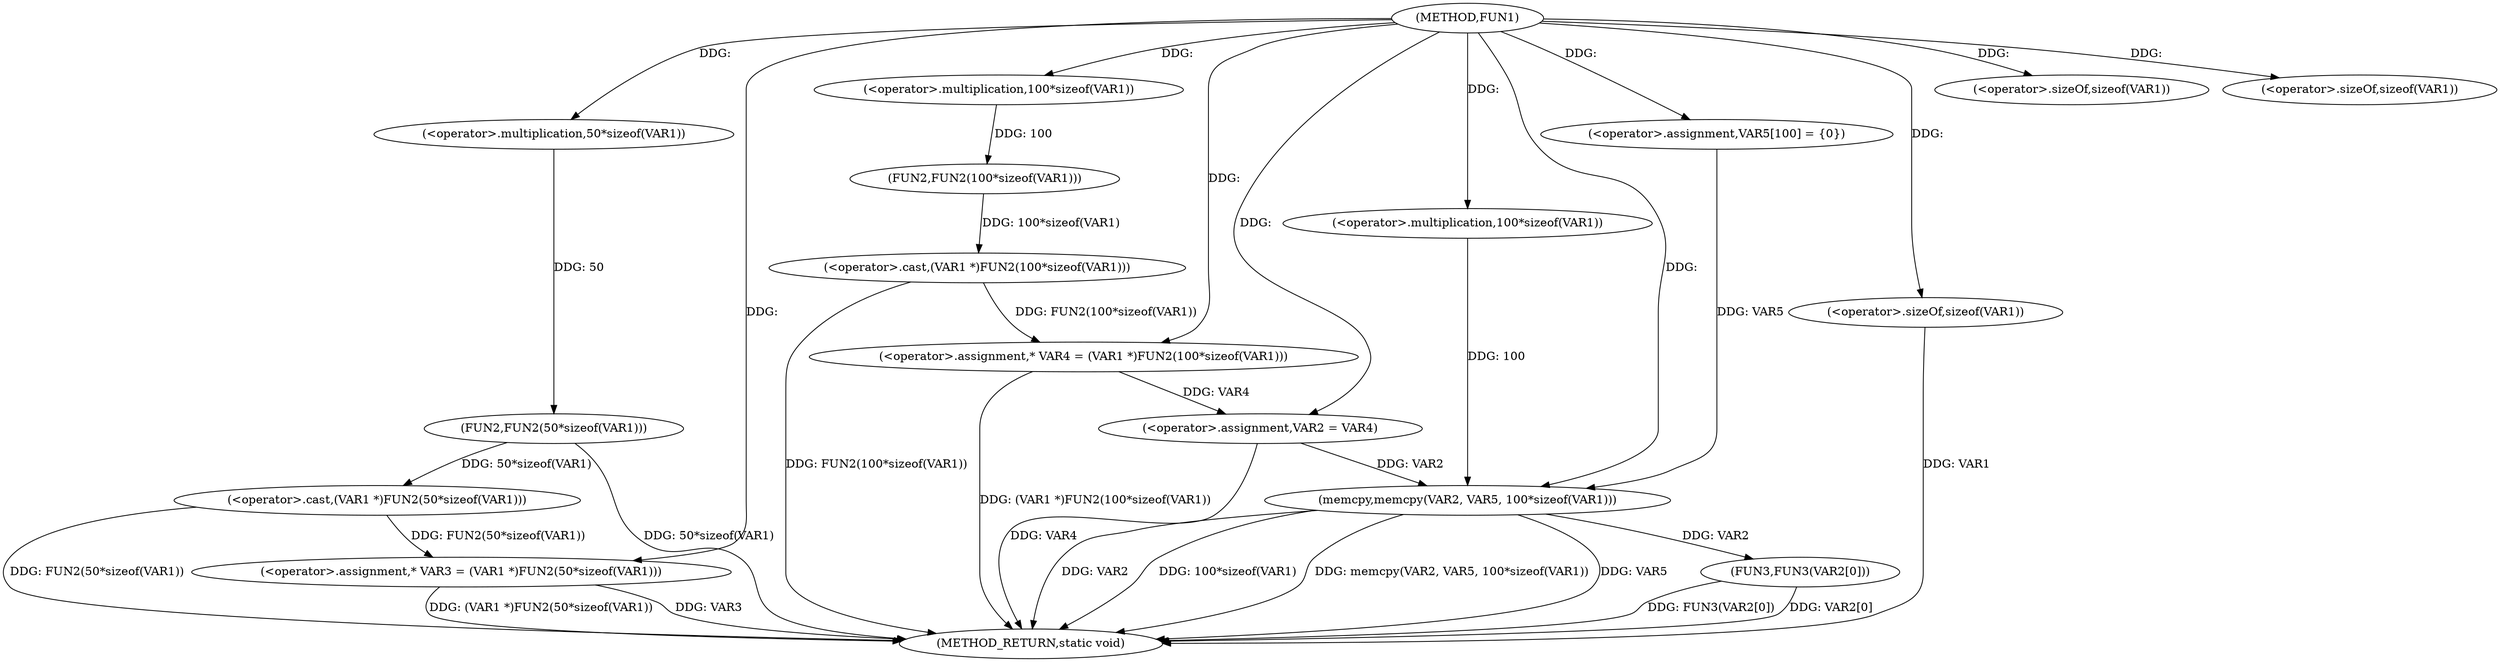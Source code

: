 digraph FUN1 {  
"1000100" [label = "(METHOD,FUN1)" ]
"1000143" [label = "(METHOD_RETURN,static void)" ]
"1000104" [label = "(<operator>.assignment,* VAR3 = (VAR1 *)FUN2(50*sizeof(VAR1)))" ]
"1000106" [label = "(<operator>.cast,(VAR1 *)FUN2(50*sizeof(VAR1)))" ]
"1000108" [label = "(FUN2,FUN2(50*sizeof(VAR1)))" ]
"1000109" [label = "(<operator>.multiplication,50*sizeof(VAR1))" ]
"1000111" [label = "(<operator>.sizeOf,sizeof(VAR1))" ]
"1000114" [label = "(<operator>.assignment,* VAR4 = (VAR1 *)FUN2(100*sizeof(VAR1)))" ]
"1000116" [label = "(<operator>.cast,(VAR1 *)FUN2(100*sizeof(VAR1)))" ]
"1000118" [label = "(FUN2,FUN2(100*sizeof(VAR1)))" ]
"1000119" [label = "(<operator>.multiplication,100*sizeof(VAR1))" ]
"1000121" [label = "(<operator>.sizeOf,sizeof(VAR1))" ]
"1000125" [label = "(<operator>.assignment,VAR2 = VAR4)" ]
"1000130" [label = "(<operator>.assignment,VAR5[100] = {0})" ]
"1000132" [label = "(memcpy,memcpy(VAR2, VAR5, 100*sizeof(VAR1)))" ]
"1000135" [label = "(<operator>.multiplication,100*sizeof(VAR1))" ]
"1000137" [label = "(<operator>.sizeOf,sizeof(VAR1))" ]
"1000139" [label = "(FUN3,FUN3(VAR2[0]))" ]
  "1000106" -> "1000143"  [ label = "DDG: FUN2(50*sizeof(VAR1))"] 
  "1000104" -> "1000143"  [ label = "DDG: VAR3"] 
  "1000139" -> "1000143"  [ label = "DDG: VAR2[0]"] 
  "1000132" -> "1000143"  [ label = "DDG: VAR5"] 
  "1000125" -> "1000143"  [ label = "DDG: VAR4"] 
  "1000116" -> "1000143"  [ label = "DDG: FUN2(100*sizeof(VAR1))"] 
  "1000132" -> "1000143"  [ label = "DDG: VAR2"] 
  "1000132" -> "1000143"  [ label = "DDG: 100*sizeof(VAR1)"] 
  "1000137" -> "1000143"  [ label = "DDG: VAR1"] 
  "1000114" -> "1000143"  [ label = "DDG: (VAR1 *)FUN2(100*sizeof(VAR1))"] 
  "1000132" -> "1000143"  [ label = "DDG: memcpy(VAR2, VAR5, 100*sizeof(VAR1))"] 
  "1000139" -> "1000143"  [ label = "DDG: FUN3(VAR2[0])"] 
  "1000104" -> "1000143"  [ label = "DDG: (VAR1 *)FUN2(50*sizeof(VAR1))"] 
  "1000108" -> "1000143"  [ label = "DDG: 50*sizeof(VAR1)"] 
  "1000106" -> "1000104"  [ label = "DDG: FUN2(50*sizeof(VAR1))"] 
  "1000100" -> "1000104"  [ label = "DDG: "] 
  "1000108" -> "1000106"  [ label = "DDG: 50*sizeof(VAR1)"] 
  "1000109" -> "1000108"  [ label = "DDG: 50"] 
  "1000100" -> "1000109"  [ label = "DDG: "] 
  "1000100" -> "1000111"  [ label = "DDG: "] 
  "1000116" -> "1000114"  [ label = "DDG: FUN2(100*sizeof(VAR1))"] 
  "1000100" -> "1000114"  [ label = "DDG: "] 
  "1000118" -> "1000116"  [ label = "DDG: 100*sizeof(VAR1)"] 
  "1000119" -> "1000118"  [ label = "DDG: 100"] 
  "1000100" -> "1000119"  [ label = "DDG: "] 
  "1000100" -> "1000121"  [ label = "DDG: "] 
  "1000114" -> "1000125"  [ label = "DDG: VAR4"] 
  "1000100" -> "1000125"  [ label = "DDG: "] 
  "1000100" -> "1000130"  [ label = "DDG: "] 
  "1000125" -> "1000132"  [ label = "DDG: VAR2"] 
  "1000100" -> "1000132"  [ label = "DDG: "] 
  "1000130" -> "1000132"  [ label = "DDG: VAR5"] 
  "1000135" -> "1000132"  [ label = "DDG: 100"] 
  "1000100" -> "1000135"  [ label = "DDG: "] 
  "1000100" -> "1000137"  [ label = "DDG: "] 
  "1000132" -> "1000139"  [ label = "DDG: VAR2"] 
}
